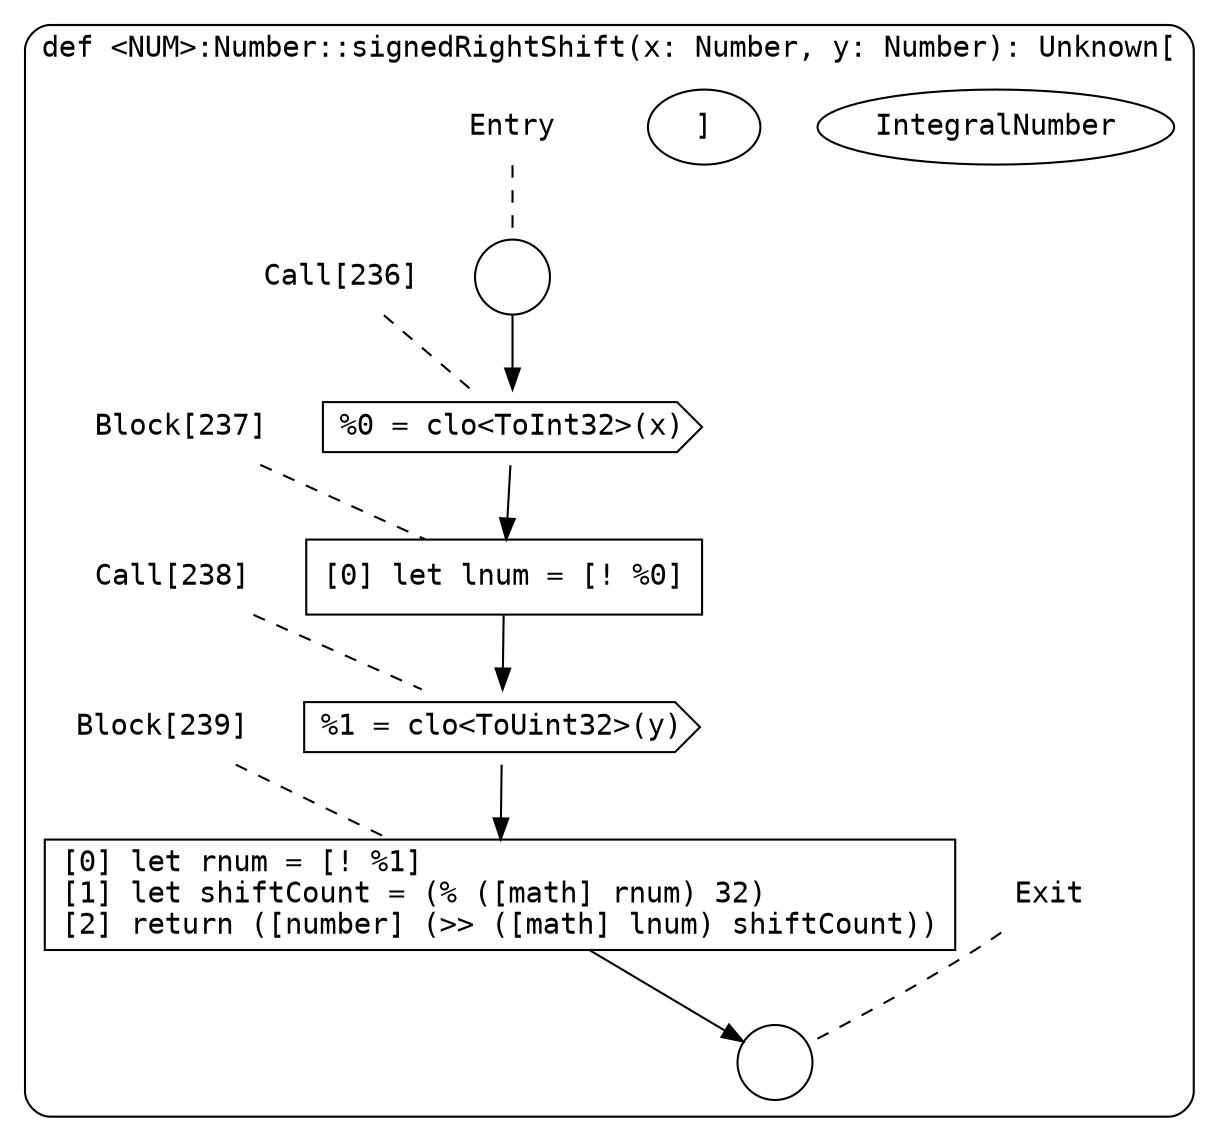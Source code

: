 digraph {
  graph [fontname = "Consolas"]
  node [fontname = "Consolas"]
  edge [fontname = "Consolas"]
  subgraph cluster21 {
    label = "def <NUM>:Number::signedRightShift(x: Number, y: Number): Unknown["IntegralNumber"]"
    style = rounded
    cluster21_entry_name [shape=none, label=<<font color="black">Entry</font>>]
    cluster21_entry_name -> cluster21_entry [arrowhead=none, color="black", style=dashed]
    cluster21_entry [shape=circle label=" " color="black" fillcolor="white" style=filled]
    cluster21_entry -> node236 [color="black"]
    cluster21_exit_name [shape=none, label=<<font color="black">Exit</font>>]
    cluster21_exit_name -> cluster21_exit [arrowhead=none, color="black", style=dashed]
    cluster21_exit [shape=circle label=" " color="black" fillcolor="white" style=filled]
    node236_name [shape=none, label=<<font color="black">Call[236]</font>>]
    node236_name -> node236 [arrowhead=none, color="black", style=dashed]
    node236 [shape=cds, label=<<font color="black">%0 = clo&lt;ToInt32&gt;(x)</font>> color="black" fillcolor="white", style=filled]
    node236 -> node237 [color="black"]
    node237_name [shape=none, label=<<font color="black">Block[237]</font>>]
    node237_name -> node237 [arrowhead=none, color="black", style=dashed]
    node237 [shape=box, label=<<font color="black">[0] let lnum = [! %0]<BR ALIGN="LEFT"/></font>> color="black" fillcolor="white", style=filled]
    node237 -> node238 [color="black"]
    node238_name [shape=none, label=<<font color="black">Call[238]</font>>]
    node238_name -> node238 [arrowhead=none, color="black", style=dashed]
    node238 [shape=cds, label=<<font color="black">%1 = clo&lt;ToUint32&gt;(y)</font>> color="black" fillcolor="white", style=filled]
    node238 -> node239 [color="black"]
    node239_name [shape=none, label=<<font color="black">Block[239]</font>>]
    node239_name -> node239 [arrowhead=none, color="black", style=dashed]
    node239 [shape=box, label=<<font color="black">[0] let rnum = [! %1]<BR ALIGN="LEFT"/>[1] let shiftCount = (% ([math] rnum) 32)<BR ALIGN="LEFT"/>[2] return ([number] (&gt;&gt; ([math] lnum) shiftCount))<BR ALIGN="LEFT"/></font>> color="black" fillcolor="white", style=filled]
    node239 -> cluster21_exit [color="black"]
  }
}